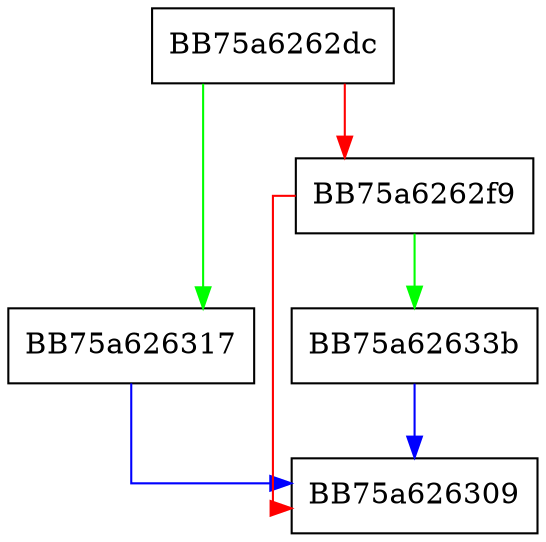 digraph contextMalloc {
  node [shape="box"];
  graph [splines=ortho];
  BB75a6262dc -> BB75a626317 [color="green"];
  BB75a6262dc -> BB75a6262f9 [color="red"];
  BB75a6262f9 -> BB75a62633b [color="green"];
  BB75a6262f9 -> BB75a626309 [color="red"];
  BB75a626317 -> BB75a626309 [color="blue"];
  BB75a62633b -> BB75a626309 [color="blue"];
}